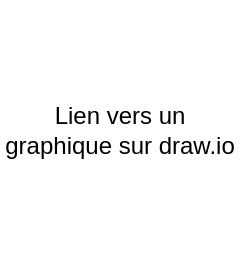 <mxfile version="26.0.9">
  <diagram name="Page-1" id="ra4KNiSJdG69bEk39Ug-">
    <mxGraphModel dx="1050" dy="563" grid="1" gridSize="10" guides="1" tooltips="1" connect="1" arrows="1" fold="1" page="1" pageScale="1" pageWidth="827" pageHeight="1169" math="0" shadow="0">
      <root>
        <mxCell id="0" />
        <mxCell id="1" parent="0" />
        <mxCell id="gWWvXIk9LdAcCIo69xr4-1" value="Lien vers un graphique sur draw.io" style="text;html=1;align=center;verticalAlign=middle;whiteSpace=wrap;rounded=0;" parent="1" vertex="1">
          <mxGeometry x="360" y="190" width="120" height="130" as="geometry" />
        </mxCell>
      </root>
    </mxGraphModel>
  </diagram>
</mxfile>
